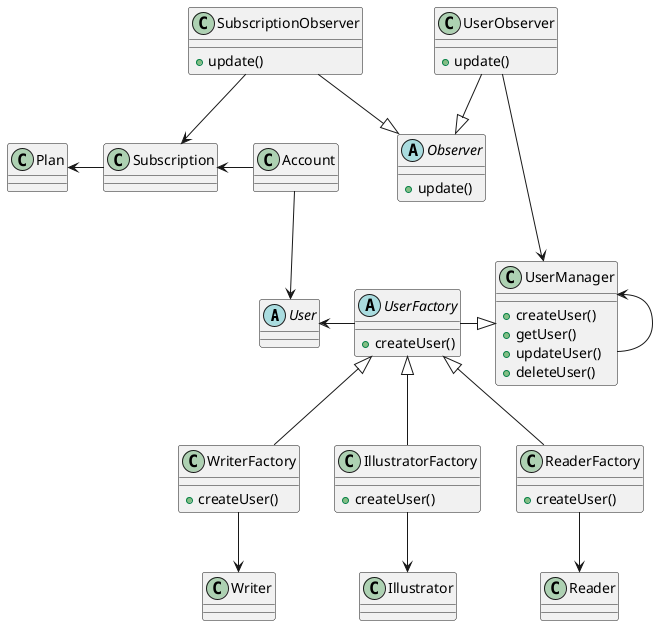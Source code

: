 @startuml ArtCollab-UserContext

Abstract class User{
}

class Reader{

}

class Writer{

}

class Illustrator{

}

class Account{

}

class Subscription{

}

class Plan{

}

Abstract class UserFactory{
    +createUser()
}

class WriterFactory{
    +createUser()
}

class IllustratorFactory{
    +createUser()
}

class ReaderFactory{
    +createUser()
}

class UserManager{
    +createUser()
    +getUser()
    +updateUser()
    +deleteUser()
}

abstract class Observer{
    +update()
}

class UserObserver{
    +update()
}

class SubscriptionObserver{
    +update()
}

UserObserver --> UserManager
UserObserver --|> Observer
SubscriptionObserver --|> Observer
SubscriptionObserver --> Subscription
UserManager <-- UserManager
UserManager <|-left- UserFactory
User <-right- UserFactory
UserFactory <|-- WriterFactory
UserFactory <|-- IllustratorFactory
UserFactory <|-- ReaderFactory
ReaderFactory --> Reader
WriterFactory --> Writer
IllustratorFactory --> Illustrator
User <-up- Account
Account -left->Subscription
Subscription -left-> Plan



@enduml